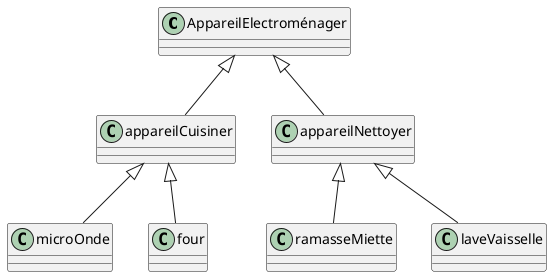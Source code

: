 @startuml Ménage
class AppareilElectroménager{

}

class appareilCuisiner{

}

class appareilNettoyer{

}

class ramasseMiette{

}

class laveVaisselle{

}

class microOnde{

}

class four{

}

appareilCuisiner-up-|>AppareilElectroménager
appareilNettoyer-up-|>AppareilElectroménager
ramasseMiette -up-|>appareilNettoyer
laveVaisselle-up-|>appareilNettoyer
microOnde-up-|>appareilCuisiner
four-up-|>appareilCuisiner
@enduml